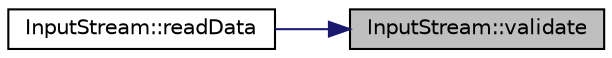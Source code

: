 digraph "InputStream::validate"
{
 // LATEX_PDF_SIZE
  edge [fontname="Helvetica",fontsize="10",labelfontname="Helvetica",labelfontsize="10"];
  node [fontname="Helvetica",fontsize="10",shape=record];
  rankdir="RL";
  Node10 [label="InputStream::validate",height=0.2,width=0.4,color="black", fillcolor="grey75", style="filled", fontcolor="black",tooltip=" "];
  Node10 -> Node11 [dir="back",color="midnightblue",fontsize="10",style="solid",fontname="Helvetica"];
  Node11 [label="InputStream::readData",height=0.2,width=0.4,color="black", fillcolor="white", style="filled",URL="$class_input_stream.html#aca4a083a01e907bdb93d05208617dec5",tooltip=" "];
}
